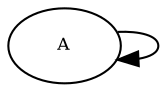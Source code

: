digraph RGL__DirectedAdjacencyGraph {
    A [
        fontsize = 8,
        label = A
    ]

    A -> A [
        fontsize = 8
    ]
}
